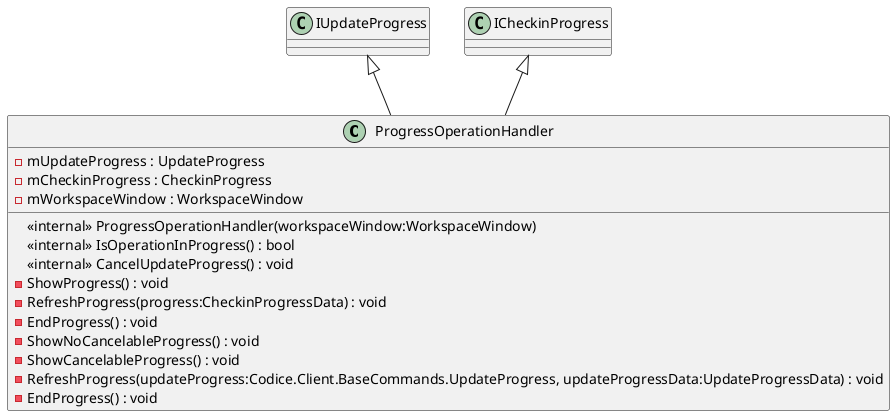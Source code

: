 @startuml
class ProgressOperationHandler {
    <<internal>> ProgressOperationHandler(workspaceWindow:WorkspaceWindow)
    <<internal>> IsOperationInProgress() : bool
    <<internal>> CancelUpdateProgress() : void
    - ShowProgress() : void
    - RefreshProgress(progress:CheckinProgressData) : void
    - EndProgress() : void
    - ShowNoCancelableProgress() : void
    - ShowCancelableProgress() : void
    - RefreshProgress(updateProgress:Codice.Client.BaseCommands.UpdateProgress, updateProgressData:UpdateProgressData) : void
    - EndProgress() : void
    - mUpdateProgress : UpdateProgress
    - mCheckinProgress : CheckinProgress
    - mWorkspaceWindow : WorkspaceWindow
}
IUpdateProgress <|-- ProgressOperationHandler
ICheckinProgress <|-- ProgressOperationHandler
@enduml
